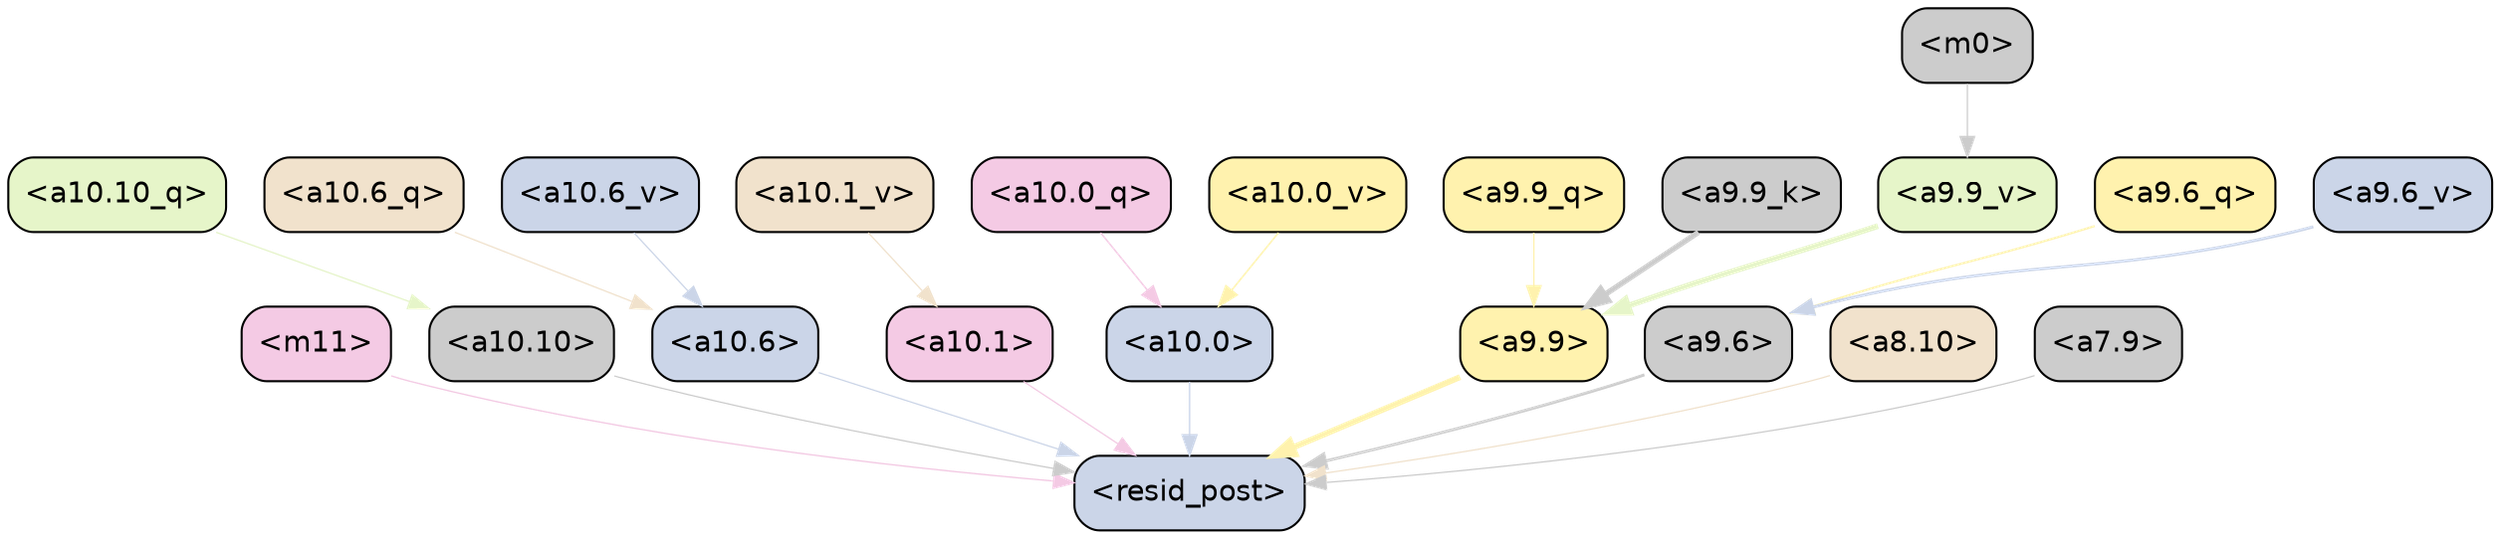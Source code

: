 strict digraph "" {
	graph [bgcolor=transparent,
		layout=dot,
		overlap=false,
		splines=true
	];
	"<m11>"	[color=black,
		fillcolor="#f4cae4",
		fontname=Helvetica,
		shape=box,
		style="filled, rounded"];
	"<resid_post>"	[color=black,
		fillcolor="#cbd5e8",
		fontname=Helvetica,
		shape=box,
		style="filled, rounded"];
	"<m11>" -> "<resid_post>"	[color="#f4cae4",
		penwidth=0.6392734050750732];
	"<a10.10>"	[color=black,
		fillcolor="#cccccc",
		fontname=Helvetica,
		shape=box,
		style="filled, rounded"];
	"<a10.10>" -> "<resid_post>"	[color="#cccccc",
		penwidth=0.6];
	"<a10.6>"	[color=black,
		fillcolor="#cbd5e8",
		fontname=Helvetica,
		shape=box,
		style="filled, rounded"];
	"<a10.6>" -> "<resid_post>"	[color="#cbd5e8",
		penwidth=0.6];
	"<a10.1>"	[color=black,
		fillcolor="#f4cae4",
		fontname=Helvetica,
		shape=box,
		style="filled, rounded"];
	"<a10.1>" -> "<resid_post>"	[color="#f4cae4",
		penwidth=0.6];
	"<a10.0>"	[color=black,
		fillcolor="#cbd5e8",
		fontname=Helvetica,
		shape=box,
		style="filled, rounded"];
	"<a10.0>" -> "<resid_post>"	[color="#cbd5e8",
		penwidth=0.7430362701416016];
	"<a9.9>"	[color=black,
		fillcolor="#fff2ae",
		fontname=Helvetica,
		shape=box,
		style="filled, rounded"];
	"<a9.9>" -> "<resid_post>"	[color="#fff2ae",
		penwidth=2.7972054481506348];
	"<a9.6>"	[color=black,
		fillcolor="#cccccc",
		fontname=Helvetica,
		shape=box,
		style="filled, rounded"];
	"<a9.6>" -> "<resid_post>"	[color="#cccccc",
		penwidth=1.394308090209961];
	"<a8.10>"	[color=black,
		fillcolor="#f1e2cc",
		fontname=Helvetica,
		shape=box,
		style="filled, rounded"];
	"<a8.10>" -> "<resid_post>"	[color="#f1e2cc",
		penwidth=0.6];
	"<a7.9>"	[color=black,
		fillcolor="#cccccc",
		fontname=Helvetica,
		shape=box,
		style="filled, rounded"];
	"<a7.9>" -> "<resid_post>"	[color="#cccccc",
		penwidth=0.6];
	"<a10.10_q>"	[color=black,
		fillcolor="#e6f5c9",
		fontname=Helvetica,
		shape=box,
		style="filled, rounded"];
	"<a10.10_q>" -> "<a10.10>"	[color="#e6f5c9",
		penwidth=0.6];
	"<a10.6_q>"	[color=black,
		fillcolor="#f1e2cc",
		fontname=Helvetica,
		shape=box,
		style="filled, rounded"];
	"<a10.6_q>" -> "<a10.6>"	[color="#f1e2cc",
		penwidth=0.6];
	"<a10.0_q>"	[color=black,
		fillcolor="#f4cae4",
		fontname=Helvetica,
		shape=box,
		style="filled, rounded"];
	"<a10.0_q>" -> "<a10.0>"	[color="#f4cae4",
		penwidth=0.6952221393585205];
	"<a10.6_v>"	[color=black,
		fillcolor="#cbd5e8",
		fontname=Helvetica,
		shape=box,
		style="filled, rounded"];
	"<a10.6_v>" -> "<a10.6>"	[color="#cbd5e8",
		penwidth=0.6];
	"<a10.1_v>"	[color=black,
		fillcolor="#f1e2cc",
		fontname=Helvetica,
		shape=box,
		style="filled, rounded"];
	"<a10.1_v>" -> "<a10.1>"	[color="#f1e2cc",
		penwidth=0.6];
	"<a10.0_v>"	[color=black,
		fillcolor="#fff2ae",
		fontname=Helvetica,
		shape=box,
		style="filled, rounded"];
	"<a10.0_v>" -> "<a10.0>"	[color="#fff2ae",
		penwidth=0.7329092025756836];
	"<a9.9_q>"	[color=black,
		fillcolor="#fff2ae",
		fontname=Helvetica,
		shape=box,
		style="filled, rounded"];
	"<a9.9_q>" -> "<a9.9>"	[color="#fff2ae",
		penwidth=0.6];
	"<a9.6_q>"	[color=black,
		fillcolor="#fff2ae",
		fontname=Helvetica,
		shape=box,
		style="filled, rounded"];
	"<a9.6_q>" -> "<a9.6>"	[color="#fff2ae",
		penwidth=0.9647382497787476];
	"<a9.9_k>"	[color=black,
		fillcolor="#cccccc",
		fontname=Helvetica,
		shape=box,
		style="filled, rounded"];
	"<a9.9_k>" -> "<a9.9>"	[color="#cccccc",
		penwidth=2.6358556896448135];
	"<a9.9_v>"	[color=black,
		fillcolor="#e6f5c9",
		fontname=Helvetica,
		shape=box,
		style="filled, rounded"];
	"<a9.9_v>" -> "<a9.9>"	[color="#e6f5c9",
		penwidth=2.715490236878395];
	"<a9.6_v>"	[color=black,
		fillcolor="#cbd5e8",
		fontname=Helvetica,
		shape=box,
		style="filled, rounded"];
	"<a9.6_v>" -> "<a9.6>"	[color="#cbd5e8",
		penwidth=1.3954099416732788];
	"<m0>"	[color=black,
		fillcolor="#cccccc",
		fontname=Helvetica,
		shape=box,
		style="filled, rounded"];
	"<m0>" -> "<a9.9_v>"	[color="#cccccc",
		penwidth=0.6];
}
